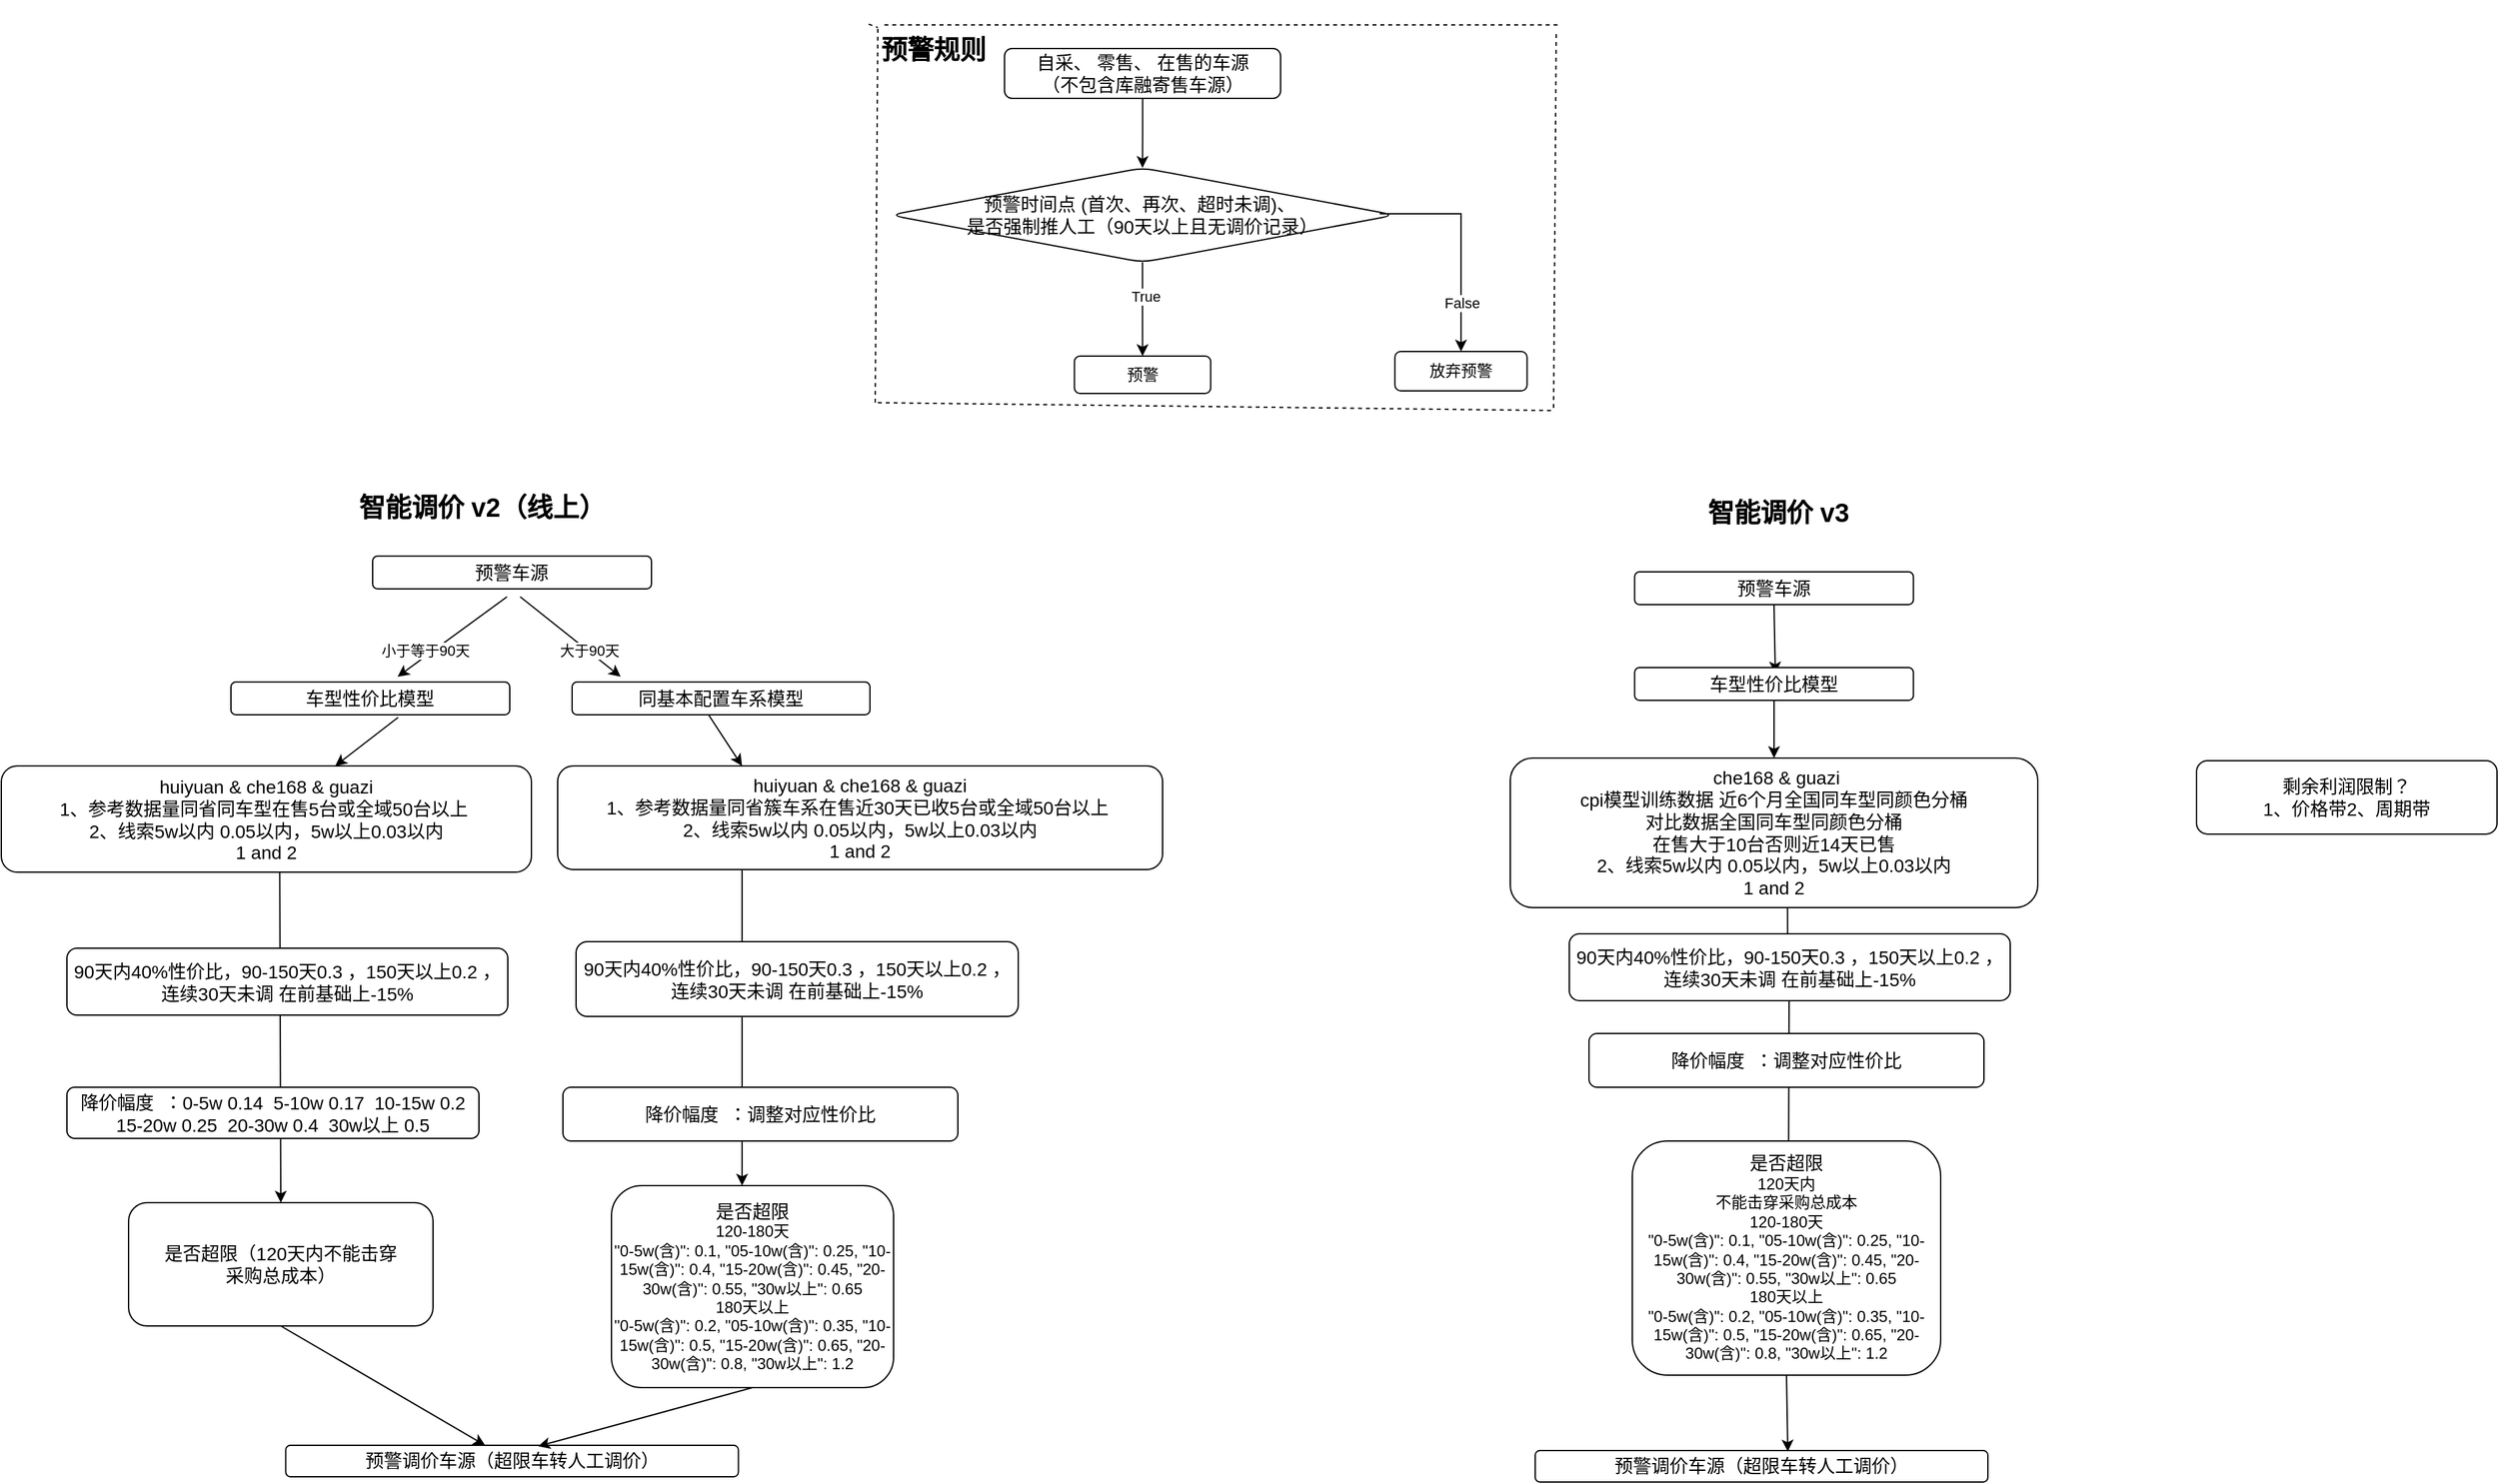 <mxfile version="23.0.2" type="github">
  <diagram id="7jMcVTaSKbLTG11D5n-k" name="第 1 页">
    <mxGraphModel dx="2375" dy="4356" grid="0" gridSize="10" guides="1" tooltips="1" connect="1" arrows="1" fold="1" page="1" pageScale="1" pageWidth="4681" pageHeight="3300" math="0" shadow="0">
      <root>
        <mxCell id="0" />
        <mxCell id="1" parent="0" />
        <mxCell id="Wvx19moBlmHvsNVBward-10" value="" style="endArrow=classic;html=1;rounded=0;" parent="1" edge="1">
          <mxGeometry width="50" height="50" relative="1" as="geometry">
            <mxPoint x="3013.4" y="419.996" as="sourcePoint" />
            <mxPoint x="2930" y="481" as="targetPoint" />
          </mxGeometry>
        </mxCell>
        <mxCell id="Wvx19moBlmHvsNVBward-64" value="小于等于90天" style="edgeLabel;html=1;align=center;verticalAlign=middle;resizable=0;points=[];" parent="Wvx19moBlmHvsNVBward-10" vertex="1" connectable="0">
          <mxGeometry x="0.441" y="-5" relative="1" as="geometry">
            <mxPoint y="1" as="offset" />
          </mxGeometry>
        </mxCell>
        <mxCell id="Wvx19moBlmHvsNVBward-22" value="&lt;font style=&quot;font-size: 14px;&quot;&gt;预警车源&lt;/font&gt;" style="rounded=1;whiteSpace=wrap;html=1;" parent="1" vertex="1">
          <mxGeometry x="2911" y="389" width="212.48" height="25" as="geometry" />
        </mxCell>
        <mxCell id="Wvx19moBlmHvsNVBward-54" value="&lt;h1&gt;&lt;font color=&quot;#000000&quot;&gt;&lt;span style=&quot;font-size: 20px;&quot;&gt;智能调价 v2（线上）&lt;/span&gt;&lt;/font&gt;&lt;/h1&gt;" style="text;html=1;align=center;verticalAlign=middle;resizable=0;points=[];autosize=1;strokeColor=none;fillColor=none;fontColor=#FF0000;" parent="1" vertex="1">
          <mxGeometry x="2890.997" y="314" width="206" height="73" as="geometry" />
        </mxCell>
        <mxCell id="Wvx19moBlmHvsNVBward-65" value="" style="endArrow=classic;html=1;rounded=0;" parent="1" edge="1">
          <mxGeometry width="50" height="50" relative="1" as="geometry">
            <mxPoint x="3023.4" y="419.996" as="sourcePoint" />
            <mxPoint x="3100" y="481" as="targetPoint" />
          </mxGeometry>
        </mxCell>
        <mxCell id="Wvx19moBlmHvsNVBward-66" value="大于90天" style="edgeLabel;html=1;align=center;verticalAlign=middle;resizable=0;points=[];" parent="Wvx19moBlmHvsNVBward-65" vertex="1" connectable="0">
          <mxGeometry x="0.441" y="-5" relative="1" as="geometry">
            <mxPoint y="-7" as="offset" />
          </mxGeometry>
        </mxCell>
        <mxCell id="Wvx19moBlmHvsNVBward-67" value="&lt;font style=&quot;font-size: 14px;&quot;&gt;车型性价比模型&lt;/font&gt;" style="rounded=1;whiteSpace=wrap;html=1;" parent="1" vertex="1">
          <mxGeometry x="2803" y="485" width="212.48" height="25" as="geometry" />
        </mxCell>
        <mxCell id="Wvx19moBlmHvsNVBward-68" value="&lt;font style=&quot;font-size: 14px;&quot;&gt;同基本配置车系模型&lt;/font&gt;" style="rounded=1;whiteSpace=wrap;html=1;" parent="1" vertex="1">
          <mxGeometry x="3063" y="485" width="227" height="25" as="geometry" />
        </mxCell>
        <mxCell id="Wvx19moBlmHvsNVBward-69" value="" style="endArrow=classic;html=1;rounded=0;" parent="1" target="Wvx19moBlmHvsNVBward-73" edge="1">
          <mxGeometry width="50" height="50" relative="1" as="geometry">
            <mxPoint x="2930.4" y="511.996" as="sourcePoint" />
            <mxPoint x="2983" y="577" as="targetPoint" />
          </mxGeometry>
        </mxCell>
        <mxCell id="Wvx19moBlmHvsNVBward-71" value="" style="endArrow=classic;html=1;rounded=0;entryX=0.5;entryY=0;entryDx=0;entryDy=0;" parent="1" edge="1">
          <mxGeometry width="50" height="50" relative="1" as="geometry">
            <mxPoint x="3167.0" y="509.996" as="sourcePoint" />
            <mxPoint x="3192.5" y="549" as="targetPoint" />
          </mxGeometry>
        </mxCell>
        <mxCell id="Wvx19moBlmHvsNVBward-81" value="" style="edgeStyle=orthogonalEdgeStyle;rounded=0;orthogonalLoop=1;jettySize=auto;html=1;fontSize=18;" parent="1" target="Wvx19moBlmHvsNVBward-84" edge="1">
          <mxGeometry relative="1" as="geometry">
            <mxPoint x="3192.545" y="569" as="sourcePoint" />
            <mxPoint x="3210.5" y="916" as="targetPoint" />
            <Array as="points">
              <mxPoint x="3193" y="929" />
              <mxPoint x="3193" y="929" />
            </Array>
          </mxGeometry>
        </mxCell>
        <mxCell id="Wvx19moBlmHvsNVBward-80" value="" style="edgeStyle=orthogonalEdgeStyle;rounded=0;orthogonalLoop=1;jettySize=auto;html=1;fontSize=18;entryX=0.5;entryY=0;entryDx=0;entryDy=0;" parent="1" target="Wvx19moBlmHvsNVBward-82" edge="1">
          <mxGeometry relative="1" as="geometry">
            <mxPoint x="2840" y="574" as="sourcePoint" />
            <mxPoint x="2839" y="995" as="targetPoint" />
          </mxGeometry>
        </mxCell>
        <mxCell id="Wvx19moBlmHvsNVBward-73" value="&lt;font style=&quot;&quot;&gt;&lt;font style=&quot;font-size: 14px;&quot;&gt;huiyuan &amp;amp; che168 &amp;amp; guazi&lt;br&gt;1、参考数据量同省同车型在售5台或全域50台以上&amp;nbsp;&lt;br&gt;2、线索5w以内 0.05以内，5w以上0.03以内&lt;br&gt;1 and 2&lt;/font&gt;&lt;br&gt;&lt;/font&gt;" style="rounded=1;whiteSpace=wrap;html=1;" parent="1" vertex="1">
          <mxGeometry x="2628" y="549" width="404" height="81" as="geometry" />
        </mxCell>
        <mxCell id="Wvx19moBlmHvsNVBward-75" value="&lt;font style=&quot;font-size: 14px;&quot;&gt;90天内40%性价比，90-150天0.3 ，150天以上0.2 ， 连续30天未调 在前基础上-15%&lt;/font&gt;" style="rounded=1;whiteSpace=wrap;html=1;" parent="1" vertex="1">
          <mxGeometry x="2678" y="688" width="336" height="51" as="geometry" />
        </mxCell>
        <mxCell id="Wvx19moBlmHvsNVBward-82" value="&lt;font style=&quot;font-size: 14px;&quot;&gt;是否超限（120天内不能击穿&lt;br&gt;采购总成本）&lt;br&gt;&lt;/font&gt;" style="rounded=1;whiteSpace=wrap;html=1;" parent="1" vertex="1">
          <mxGeometry x="2725" y="882" width="232" height="94" as="geometry" />
        </mxCell>
        <mxCell id="Wvx19moBlmHvsNVBward-84" value="&lt;font style=&quot;font-size: 14px;&quot;&gt;是否超限&lt;br&gt;&lt;/font&gt;120-180天&lt;br&gt;&lt;font style=&quot;font-size: 12px;&quot;&gt;&quot;0-5w(含)&quot;: 0.1, &quot;05-10w(含)&quot;: 0.25, &quot;10-15w(含)&quot;: 0.4, &quot;15-20w(含)&quot;: 0.45, &quot;20-30w(含)&quot;: 0.55, &quot;30w以上&quot;: 0.65&lt;/font&gt;&lt;br&gt;180天以上&lt;br&gt;&quot;0-5w(含)&quot;: 0.2, &quot;05-10w(含)&quot;: 0.35, &quot;10-15w(含)&quot;: 0.5, &quot;15-20w(含)&quot;: 0.65, &quot;20-30w(含)&quot;: 0.8, &quot;30w以上&quot;: 1.2" style="rounded=1;whiteSpace=wrap;html=1;" parent="1" vertex="1">
          <mxGeometry x="3093" y="869" width="215" height="154" as="geometry" />
        </mxCell>
        <mxCell id="Wvx19moBlmHvsNVBward-86" value="&lt;font style=&quot;font-size: 14px;&quot;&gt;预警调价车源（超限车转人工调价）&lt;/font&gt;" style="rounded=1;whiteSpace=wrap;html=1;" parent="1" vertex="1">
          <mxGeometry x="2844.74" y="1067" width="345" height="24" as="geometry" />
        </mxCell>
        <mxCell id="Wvx19moBlmHvsNVBward-91" value="" style="endArrow=classic;html=1;rounded=0;exitX=0.5;exitY=1;exitDx=0;exitDy=0;" parent="1" source="Wvx19moBlmHvsNVBward-82" target="Wvx19moBlmHvsNVBward-86" edge="1">
          <mxGeometry width="50" height="50" relative="1" as="geometry">
            <mxPoint x="2893.31" y="1178.996" as="sourcePoint" />
            <mxPoint x="2991" y="1229" as="targetPoint" />
          </mxGeometry>
        </mxCell>
        <mxCell id="Wvx19moBlmHvsNVBward-92" value="" style="endArrow=classic;html=1;rounded=0;entryX=0.558;entryY=0.03;entryDx=0;entryDy=0;entryPerimeter=0;exitX=0.5;exitY=1;exitDx=0;exitDy=0;" parent="1" target="Wvx19moBlmHvsNVBward-86" edge="1" source="Wvx19moBlmHvsNVBward-84">
          <mxGeometry width="50" height="50" relative="1" as="geometry">
            <mxPoint x="3189.31" y="1141.996" as="sourcePoint" />
            <mxPoint x="3117.999" y="1179" as="targetPoint" />
          </mxGeometry>
        </mxCell>
        <mxCell id="Uozrh9gCZXrSgAL-C33O-24" value="" style="group" vertex="1" connectable="0" parent="1">
          <mxGeometry x="3220.997" y="-32" width="844.003" height="318" as="geometry" />
        </mxCell>
        <mxCell id="Uozrh9gCZXrSgAL-C33O-44" value="" style="group" vertex="1" connectable="0" parent="Uozrh9gCZXrSgAL-C33O-24">
          <mxGeometry x="72.003" y="16" width="520" height="294" as="geometry" />
        </mxCell>
        <mxCell id="Uozrh9gCZXrSgAL-C33O-2" value="&lt;font style=&quot;font-size: 14px;&quot;&gt;自采、 零售、 在售的车源&lt;br&gt;（不包含库融寄售车源）&lt;/font&gt;" style="rounded=1;whiteSpace=wrap;html=1;" vertex="1" parent="Uozrh9gCZXrSgAL-C33O-44">
          <mxGeometry x="99.56" y="18" width="210.37" height="38" as="geometry" />
        </mxCell>
        <mxCell id="Uozrh9gCZXrSgAL-C33O-7" value="&lt;font style=&quot;font-size: 14px;&quot;&gt;&amp;nbsp; &amp;nbsp;预警时间点 (首次、再次、超时未调)、&amp;nbsp; &amp;nbsp;&amp;nbsp;&lt;br&gt;是否强制推人工（90天以上且无调价记录）&lt;/font&gt;" style="rhombus;whiteSpace=wrap;html=1;rounded=1;" vertex="1" parent="Uozrh9gCZXrSgAL-C33O-44">
          <mxGeometry x="12.43" y="109" width="384.63" height="72" as="geometry" />
        </mxCell>
        <mxCell id="Uozrh9gCZXrSgAL-C33O-8" value="" style="edgeStyle=orthogonalEdgeStyle;rounded=0;orthogonalLoop=1;jettySize=auto;html=1;" edge="1" parent="Uozrh9gCZXrSgAL-C33O-44" source="Uozrh9gCZXrSgAL-C33O-2" target="Uozrh9gCZXrSgAL-C33O-7">
          <mxGeometry relative="1" as="geometry" />
        </mxCell>
        <mxCell id="Uozrh9gCZXrSgAL-C33O-9" value="预警" style="whiteSpace=wrap;html=1;rounded=1;" vertex="1" parent="Uozrh9gCZXrSgAL-C33O-44">
          <mxGeometry x="152.81" y="252.5" width="103.88" height="28.5" as="geometry" />
        </mxCell>
        <mxCell id="Uozrh9gCZXrSgAL-C33O-10" value="" style="edgeStyle=orthogonalEdgeStyle;rounded=0;orthogonalLoop=1;jettySize=auto;html=1;" edge="1" parent="Uozrh9gCZXrSgAL-C33O-44" source="Uozrh9gCZXrSgAL-C33O-7" target="Uozrh9gCZXrSgAL-C33O-9">
          <mxGeometry relative="1" as="geometry" />
        </mxCell>
        <mxCell id="Uozrh9gCZXrSgAL-C33O-14" value="True" style="edgeLabel;html=1;align=center;verticalAlign=middle;resizable=0;points=[];" vertex="1" connectable="0" parent="Uozrh9gCZXrSgAL-C33O-10">
          <mxGeometry x="-0.276" y="2" relative="1" as="geometry">
            <mxPoint as="offset" />
          </mxGeometry>
        </mxCell>
        <mxCell id="Uozrh9gCZXrSgAL-C33O-11" value="放弃预警" style="whiteSpace=wrap;html=1;rounded=1;" vertex="1" parent="Uozrh9gCZXrSgAL-C33O-44">
          <mxGeometry x="397.06" y="249" width="100.74" height="30" as="geometry" />
        </mxCell>
        <mxCell id="Uozrh9gCZXrSgAL-C33O-12" value="" style="edgeStyle=orthogonalEdgeStyle;rounded=0;orthogonalLoop=1;jettySize=auto;html=1;exitX=0.97;exitY=0.486;exitDx=0;exitDy=0;exitPerimeter=0;" edge="1" parent="Uozrh9gCZXrSgAL-C33O-44" source="Uozrh9gCZXrSgAL-C33O-7" target="Uozrh9gCZXrSgAL-C33O-11">
          <mxGeometry relative="1" as="geometry" />
        </mxCell>
        <mxCell id="Uozrh9gCZXrSgAL-C33O-13" value="False" style="edgeLabel;html=1;align=center;verticalAlign=middle;resizable=0;points=[];" vertex="1" connectable="0" parent="Uozrh9gCZXrSgAL-C33O-12">
          <mxGeometry x="0.058" y="1" relative="1" as="geometry">
            <mxPoint x="-1" y="41" as="offset" />
          </mxGeometry>
        </mxCell>
        <mxCell id="Uozrh9gCZXrSgAL-C33O-23" value="" style="group" vertex="1" connectable="0" parent="Uozrh9gCZXrSgAL-C33O-44">
          <mxGeometry width="520" height="294" as="geometry" />
        </mxCell>
        <mxCell id="Uozrh9gCZXrSgAL-C33O-19" value="" style="endArrow=none;dashed=1;html=1;rounded=0;" edge="1" parent="Uozrh9gCZXrSgAL-C33O-23" source="Uozrh9gCZXrSgAL-C33O-1">
          <mxGeometry width="50" height="50" relative="1" as="geometry">
            <mxPoint x="519" y="8" as="sourcePoint" />
            <mxPoint x="3" y="2" as="targetPoint" />
          </mxGeometry>
        </mxCell>
        <mxCell id="Uozrh9gCZXrSgAL-C33O-20" value="" style="endArrow=none;dashed=1;html=1;rounded=0;" edge="1" parent="Uozrh9gCZXrSgAL-C33O-23">
          <mxGeometry width="50" height="50" relative="1" as="geometry">
            <mxPoint x="1" y="288" as="sourcePoint" />
            <mxPoint x="3" as="targetPoint" />
          </mxGeometry>
        </mxCell>
        <mxCell id="Uozrh9gCZXrSgAL-C33O-21" value="" style="endArrow=none;dashed=1;html=1;rounded=0;" edge="1" parent="Uozrh9gCZXrSgAL-C33O-23">
          <mxGeometry width="50" height="50" relative="1" as="geometry">
            <mxPoint x="518" y="292" as="sourcePoint" />
            <mxPoint x="520" y="4" as="targetPoint" />
          </mxGeometry>
        </mxCell>
        <mxCell id="Uozrh9gCZXrSgAL-C33O-22" value="" style="endArrow=none;dashed=1;html=1;rounded=0;" edge="1" parent="Uozrh9gCZXrSgAL-C33O-23">
          <mxGeometry width="50" height="50" relative="1" as="geometry">
            <mxPoint x="516" y="294" as="sourcePoint" />
            <mxPoint y="288" as="targetPoint" />
          </mxGeometry>
        </mxCell>
        <mxCell id="Uozrh9gCZXrSgAL-C33O-1" value="&lt;h1&gt;&lt;font color=&quot;#000000&quot;&gt;&lt;span style=&quot;font-size: 20px;&quot;&gt;预警规则&lt;/span&gt;&lt;/font&gt;&lt;/h1&gt;" style="text;html=1;align=center;verticalAlign=middle;resizable=0;points=[];autosize=1;strokeColor=none;fillColor=none;fontColor=#FF0000;" vertex="1" parent="Uozrh9gCZXrSgAL-C33O-23">
          <mxGeometry x="-4.003" y="-19" width="98" height="73" as="geometry" />
        </mxCell>
        <mxCell id="Uozrh9gCZXrSgAL-C33O-43" value="" style="endArrow=none;dashed=1;html=1;rounded=0;exitX=0.051;exitY=0.288;exitDx=0;exitDy=0;exitPerimeter=0;" edge="1" parent="Uozrh9gCZXrSgAL-C33O-23">
          <mxGeometry width="50" height="50" relative="1" as="geometry">
            <mxPoint x="7.995" y="0.004" as="sourcePoint" />
            <mxPoint x="521" as="targetPoint" />
          </mxGeometry>
        </mxCell>
        <mxCell id="Uozrh9gCZXrSgAL-C33O-48" value="&lt;font style=&quot;font-size: 14px;&quot;&gt;降价幅度&amp;nbsp; ：0-5w 0.14&amp;nbsp; 5-10w 0.17&amp;nbsp; 10-15w 0.2&lt;br&gt;15-20w 0.25&amp;nbsp; 20-30w 0.4&amp;nbsp; 30w以上 0.5&lt;/font&gt;" style="rounded=1;whiteSpace=wrap;html=1;" vertex="1" parent="1">
          <mxGeometry x="2678" y="794" width="314" height="39" as="geometry" />
        </mxCell>
        <mxCell id="Uozrh9gCZXrSgAL-C33O-49" value="&lt;font style=&quot;font-size: 14px;&quot;&gt;90天内40%性价比，90-150天0.3 ，150天以上0.2 ， 连续30天未调 在前基础上-15%&lt;/font&gt;" style="rounded=1;whiteSpace=wrap;html=1;" vertex="1" parent="1">
          <mxGeometry x="3066" y="683" width="337" height="57" as="geometry" />
        </mxCell>
        <mxCell id="Uozrh9gCZXrSgAL-C33O-50" value="&lt;font style=&quot;&quot;&gt;&lt;font style=&quot;font-size: 14px;&quot;&gt;huiyuan &amp;amp; che168 &amp;amp; guazi&lt;br&gt;1、参考数据量同省簇车系在售近30天已收5台或全域50台以上&amp;nbsp;&lt;br&gt;2、线索5w以内 0.05以内，5w以上0.03以内&lt;br&gt;1 and 2&lt;/font&gt;&lt;br&gt;&lt;/font&gt;" style="rounded=1;whiteSpace=wrap;html=1;" vertex="1" parent="1">
          <mxGeometry x="3052" y="549" width="461" height="79" as="geometry" />
        </mxCell>
        <mxCell id="Uozrh9gCZXrSgAL-C33O-51" value="&lt;font style=&quot;font-size: 14px;&quot;&gt;降价幅度&amp;nbsp; ：调整对应性价比&lt;/font&gt;" style="rounded=1;whiteSpace=wrap;html=1;" vertex="1" parent="1">
          <mxGeometry x="3056" y="794" width="301" height="41" as="geometry" />
        </mxCell>
        <mxCell id="Uozrh9gCZXrSgAL-C33O-52" value="" style="endArrow=classic;html=1;rounded=0;exitX=0.5;exitY=1;exitDx=0;exitDy=0;" edge="1" parent="1" source="Uozrh9gCZXrSgAL-C33O-54">
          <mxGeometry width="50" height="50" relative="1" as="geometry">
            <mxPoint x="4063.4" y="417.496" as="sourcePoint" />
            <mxPoint x="3980" y="478.5" as="targetPoint" />
          </mxGeometry>
        </mxCell>
        <mxCell id="Uozrh9gCZXrSgAL-C33O-54" value="&lt;font style=&quot;font-size: 14px;&quot;&gt;预警车源&lt;/font&gt;" style="rounded=1;whiteSpace=wrap;html=1;" vertex="1" parent="1">
          <mxGeometry x="3872.76" y="401" width="212.48" height="25" as="geometry" />
        </mxCell>
        <mxCell id="Uozrh9gCZXrSgAL-C33O-55" value="&lt;h1&gt;&lt;font color=&quot;#000000&quot;&gt;&lt;span style=&quot;font-size: 20px;&quot;&gt;智能调价 v3&lt;/span&gt;&lt;/font&gt;&lt;/h1&gt;" style="text;html=1;align=center;verticalAlign=middle;resizable=0;points=[];autosize=1;strokeColor=none;fillColor=none;fontColor=#FF0000;" vertex="1" parent="1">
          <mxGeometry x="3918.757" y="318" width="126" height="73" as="geometry" />
        </mxCell>
        <mxCell id="Uozrh9gCZXrSgAL-C33O-76" value="" style="edgeStyle=orthogonalEdgeStyle;rounded=0;orthogonalLoop=1;jettySize=auto;html=1;" edge="1" parent="1" source="Uozrh9gCZXrSgAL-C33O-58" target="Uozrh9gCZXrSgAL-C33O-64">
          <mxGeometry relative="1" as="geometry" />
        </mxCell>
        <mxCell id="Uozrh9gCZXrSgAL-C33O-58" value="&lt;font style=&quot;font-size: 14px;&quot;&gt;车型性价比模型&lt;/font&gt;" style="rounded=1;whiteSpace=wrap;html=1;" vertex="1" parent="1">
          <mxGeometry x="3872.76" y="474" width="212.48" height="25" as="geometry" />
        </mxCell>
        <mxCell id="Uozrh9gCZXrSgAL-C33O-63" value="" style="edgeStyle=orthogonalEdgeStyle;rounded=0;orthogonalLoop=1;jettySize=auto;html=1;fontSize=18;entryX=0.5;entryY=0;entryDx=0;entryDy=0;" edge="1" parent="1">
          <mxGeometry relative="1" as="geometry">
            <mxPoint x="3989" y="568" as="sourcePoint" />
            <mxPoint x="3990" y="876" as="targetPoint" />
          </mxGeometry>
        </mxCell>
        <mxCell id="Uozrh9gCZXrSgAL-C33O-64" value="&lt;font style=&quot;&quot;&gt;&lt;font style=&quot;font-size: 14px;&quot;&gt;&amp;nbsp;che168 &amp;amp; guazi&lt;br&gt;cpi模型训练数据 近6个月全国同车型同颜色分桶&lt;br&gt;对比数据全国同车型同颜色分桶&lt;br&gt;在售大于10台否则近14天已售&lt;br&gt;2、线索5w以内 0.05以内，5w以上0.03以内&lt;br&gt;1 and 2&lt;/font&gt;&lt;br&gt;&lt;/font&gt;" style="rounded=1;whiteSpace=wrap;html=1;" vertex="1" parent="1">
          <mxGeometry x="3778" y="543" width="402" height="114" as="geometry" />
        </mxCell>
        <mxCell id="Uozrh9gCZXrSgAL-C33O-65" value="&lt;font style=&quot;font-size: 14px;&quot;&gt;90天内40%性价比，90-150天0.3 ，150天以上0.2 ， 连续30天未调 在前基础上-15%&lt;/font&gt;" style="rounded=1;whiteSpace=wrap;html=1;" vertex="1" parent="1">
          <mxGeometry x="3823" y="677" width="336" height="51" as="geometry" />
        </mxCell>
        <mxCell id="Uozrh9gCZXrSgAL-C33O-67" value="&lt;font style=&quot;&quot;&gt;&lt;span style=&quot;font-size: 14px;&quot;&gt;是否超限&lt;/span&gt;&lt;br&gt;&lt;font style=&quot;font-size: 12px;&quot;&gt;120天内&lt;br&gt;不能击穿采购总成本&lt;/font&gt;&lt;br&gt;&lt;/font&gt;120-180天&lt;br&gt;&lt;font style=&quot;font-size: 12px;&quot;&gt;&quot;0-5w(含)&quot;: 0.1, &quot;05-10w(含)&quot;: 0.25, &quot;10-15w(含)&quot;: 0.4, &quot;15-20w(含)&quot;: 0.45, &quot;20-30w(含)&quot;: 0.55, &quot;30w以上&quot;: 0.65&lt;/font&gt;&lt;br&gt;180天以上&lt;br&gt;&quot;0-5w(含)&quot;: 0.2, &quot;05-10w(含)&quot;: 0.35, &quot;10-15w(含)&quot;: 0.5, &quot;15-20w(含)&quot;: 0.65, &quot;20-30w(含)&quot;: 0.8, &quot;30w以上&quot;: 1.2" style="rounded=1;whiteSpace=wrap;html=1;" vertex="1" parent="1">
          <mxGeometry x="3871" y="835" width="235" height="178.5" as="geometry" />
        </mxCell>
        <mxCell id="Uozrh9gCZXrSgAL-C33O-68" value="&lt;font style=&quot;font-size: 14px;&quot;&gt;预警调价车源（超限车转人工调价）&lt;/font&gt;" style="rounded=1;whiteSpace=wrap;html=1;" vertex="1" parent="1">
          <mxGeometry x="3797" y="1071" width="345" height="24" as="geometry" />
        </mxCell>
        <mxCell id="Uozrh9gCZXrSgAL-C33O-70" value="" style="endArrow=classic;html=1;rounded=0;entryX=0.558;entryY=0.03;entryDx=0;entryDy=0;entryPerimeter=0;exitX=0.5;exitY=1;exitDx=0;exitDy=0;" edge="1" parent="1" source="Uozrh9gCZXrSgAL-C33O-67" target="Uozrh9gCZXrSgAL-C33O-68">
          <mxGeometry width="50" height="50" relative="1" as="geometry">
            <mxPoint x="4338.31" y="1135.996" as="sourcePoint" />
            <mxPoint x="4266.999" y="1173" as="targetPoint" />
          </mxGeometry>
        </mxCell>
        <mxCell id="Uozrh9gCZXrSgAL-C33O-74" value="&lt;font style=&quot;font-size: 14px;&quot;&gt;降价幅度&amp;nbsp; ：调整对应性价比&lt;/font&gt;" style="rounded=1;whiteSpace=wrap;html=1;" vertex="1" parent="1">
          <mxGeometry x="3838" y="753" width="301" height="41" as="geometry" />
        </mxCell>
        <mxCell id="Uozrh9gCZXrSgAL-C33O-77" value="&lt;span style=&quot;font-size: 14px;&quot;&gt;剩余利润限制？&lt;br&gt;1、价格带2、周期带&lt;br&gt;&lt;/span&gt;" style="rounded=1;whiteSpace=wrap;html=1;" vertex="1" parent="1">
          <mxGeometry x="4301" y="545" width="229" height="56" as="geometry" />
        </mxCell>
      </root>
    </mxGraphModel>
  </diagram>
</mxfile>
